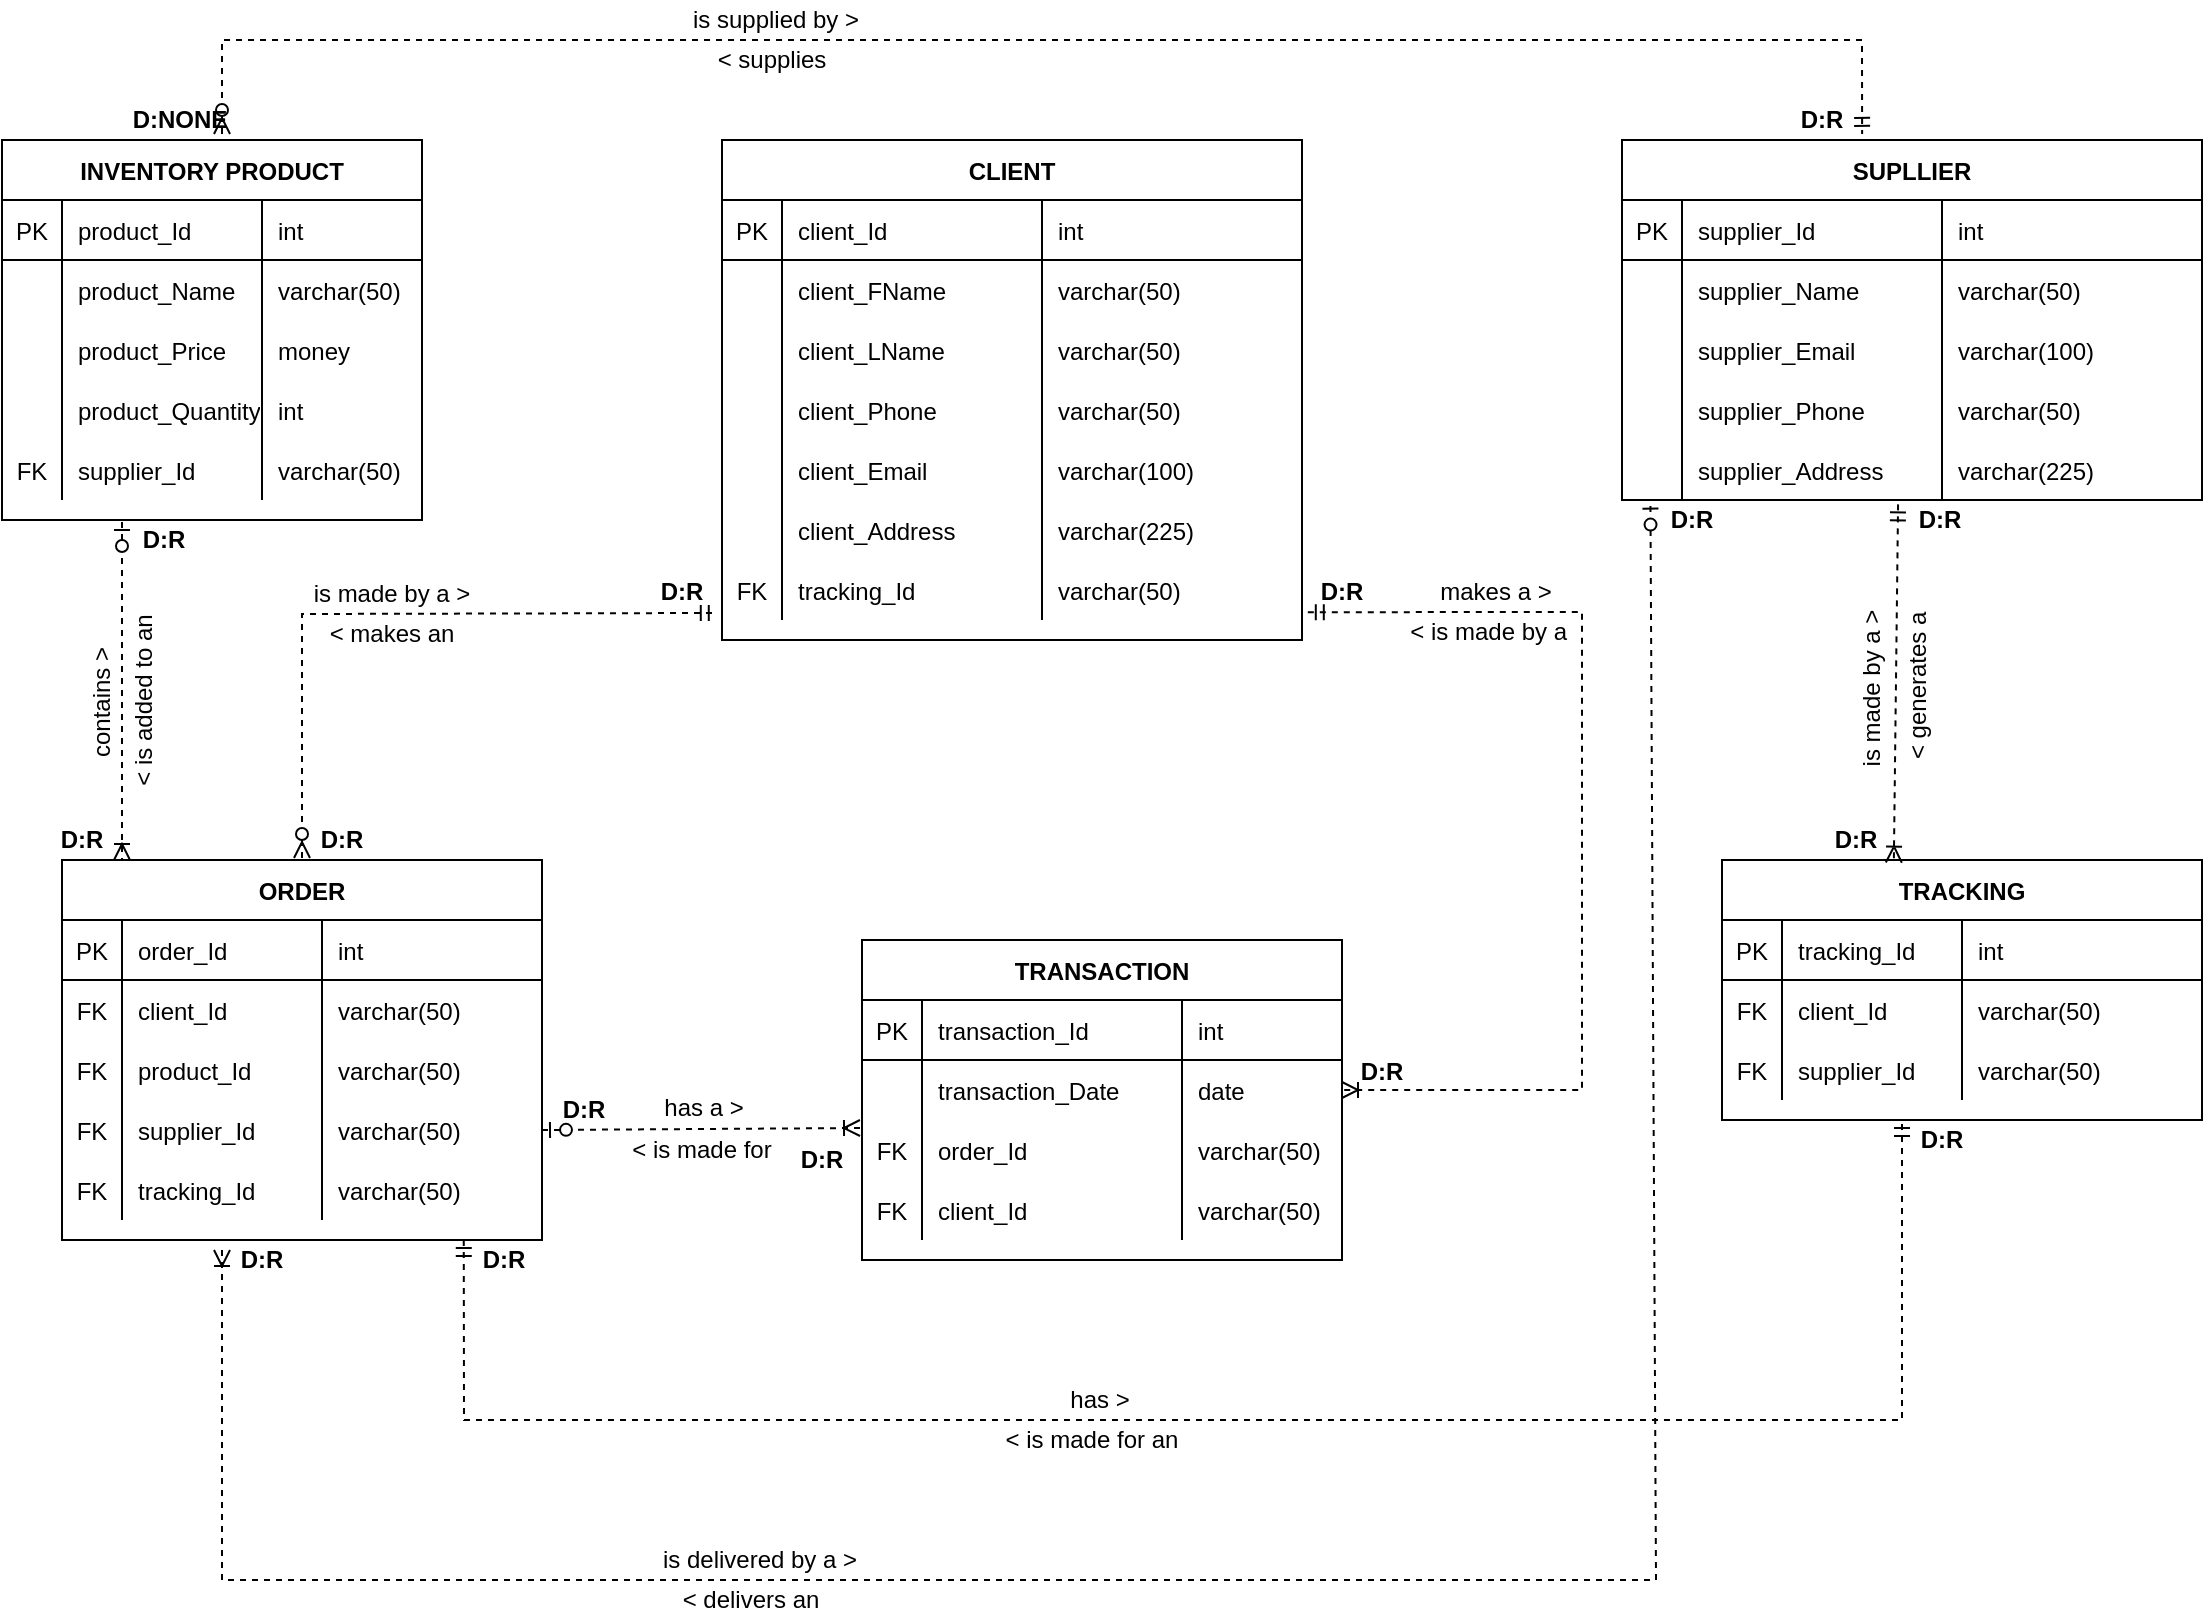 <mxfile version="13.6.10" type="device"><diagram id="R2lEEEUBdFMjLlhIrx00" name="Page-1"><mxGraphModel dx="1084" dy="624" grid="1" gridSize="10" guides="1" tooltips="1" connect="1" arrows="1" fold="1" page="1" pageScale="1" pageWidth="850" pageHeight="1100" math="0" shadow="0" extFonts="Permanent Marker^https://fonts.googleapis.com/css?family=Permanent+Marker"><root><mxCell id="0"/><mxCell id="1" parent="0"/><mxCell id="C-vyLk0tnHw3VtMMgP7b-2" value="SUPLLIER" style="shape=table;startSize=30;container=1;collapsible=1;childLayout=tableLayout;fixedRows=1;rowLines=0;fontStyle=1;align=center;resizeLast=1;" parent="1" vertex="1"><mxGeometry x="820" y="80" width="290" height="180" as="geometry"/></mxCell><mxCell id="C-vyLk0tnHw3VtMMgP7b-3" value="" style="shape=partialRectangle;collapsible=0;dropTarget=0;pointerEvents=0;fillColor=none;points=[[0,0.5],[1,0.5]];portConstraint=eastwest;top=0;left=0;right=0;bottom=1;" parent="C-vyLk0tnHw3VtMMgP7b-2" vertex="1"><mxGeometry y="30" width="290" height="30" as="geometry"/></mxCell><mxCell id="C-vyLk0tnHw3VtMMgP7b-4" value="PK" style="shape=partialRectangle;overflow=hidden;connectable=0;fillColor=none;top=0;left=0;bottom=0;right=0;fontStyle=0;" parent="C-vyLk0tnHw3VtMMgP7b-3" vertex="1"><mxGeometry width="30" height="30" as="geometry"/></mxCell><mxCell id="C-vyLk0tnHw3VtMMgP7b-5" value="supplier_Id" style="shape=partialRectangle;overflow=hidden;connectable=0;fillColor=none;top=0;left=0;bottom=0;right=0;align=left;spacingLeft=6;fontStyle=0;" parent="C-vyLk0tnHw3VtMMgP7b-3" vertex="1"><mxGeometry x="30" width="130" height="30" as="geometry"/></mxCell><mxCell id="HE7PCPvaH8bx7misavGl-117" value="int" style="shape=partialRectangle;overflow=hidden;connectable=0;fillColor=none;top=0;left=0;bottom=0;right=0;align=left;spacingLeft=6;fontStyle=0;" parent="C-vyLk0tnHw3VtMMgP7b-3" vertex="1"><mxGeometry x="160" width="130" height="30" as="geometry"/></mxCell><mxCell id="C-vyLk0tnHw3VtMMgP7b-6" value="" style="shape=partialRectangle;collapsible=0;dropTarget=0;pointerEvents=0;fillColor=none;points=[[0,0.5],[1,0.5]];portConstraint=eastwest;top=0;left=0;right=0;bottom=0;" parent="C-vyLk0tnHw3VtMMgP7b-2" vertex="1"><mxGeometry y="60" width="290" height="30" as="geometry"/></mxCell><mxCell id="C-vyLk0tnHw3VtMMgP7b-7" value="" style="shape=partialRectangle;overflow=hidden;connectable=0;fillColor=none;top=0;left=0;bottom=0;right=0;" parent="C-vyLk0tnHw3VtMMgP7b-6" vertex="1"><mxGeometry width="30" height="30" as="geometry"/></mxCell><mxCell id="C-vyLk0tnHw3VtMMgP7b-8" value="supplier_Name" style="shape=partialRectangle;overflow=hidden;connectable=0;fillColor=none;top=0;left=0;bottom=0;right=0;align=left;spacingLeft=6;" parent="C-vyLk0tnHw3VtMMgP7b-6" vertex="1"><mxGeometry x="30" width="130" height="30" as="geometry"/></mxCell><mxCell id="HE7PCPvaH8bx7misavGl-118" value="varchar(50)" style="shape=partialRectangle;overflow=hidden;connectable=0;fillColor=none;top=0;left=0;bottom=0;right=0;align=left;spacingLeft=6;" parent="C-vyLk0tnHw3VtMMgP7b-6" vertex="1"><mxGeometry x="160" width="130" height="30" as="geometry"/></mxCell><mxCell id="C-vyLk0tnHw3VtMMgP7b-9" value="" style="shape=partialRectangle;collapsible=0;dropTarget=0;pointerEvents=0;fillColor=none;points=[[0,0.5],[1,0.5]];portConstraint=eastwest;top=0;left=0;right=0;bottom=0;" parent="C-vyLk0tnHw3VtMMgP7b-2" vertex="1"><mxGeometry y="90" width="290" height="30" as="geometry"/></mxCell><mxCell id="C-vyLk0tnHw3VtMMgP7b-10" value="" style="shape=partialRectangle;overflow=hidden;connectable=0;fillColor=none;top=0;left=0;bottom=0;right=0;" parent="C-vyLk0tnHw3VtMMgP7b-9" vertex="1"><mxGeometry width="30" height="30" as="geometry"/></mxCell><mxCell id="C-vyLk0tnHw3VtMMgP7b-11" value="supplier_Email" style="shape=partialRectangle;overflow=hidden;connectable=0;fillColor=none;top=0;left=0;bottom=0;right=0;align=left;spacingLeft=6;" parent="C-vyLk0tnHw3VtMMgP7b-9" vertex="1"><mxGeometry x="30" width="130" height="30" as="geometry"/></mxCell><mxCell id="HE7PCPvaH8bx7misavGl-119" value="varchar(100)" style="shape=partialRectangle;overflow=hidden;connectable=0;fillColor=none;top=0;left=0;bottom=0;right=0;align=left;spacingLeft=6;" parent="C-vyLk0tnHw3VtMMgP7b-9" vertex="1"><mxGeometry x="160" width="130" height="30" as="geometry"/></mxCell><mxCell id="HE7PCPvaH8bx7misavGl-13" value="" style="shape=partialRectangle;collapsible=0;dropTarget=0;pointerEvents=0;fillColor=none;points=[[0,0.5],[1,0.5]];portConstraint=eastwest;top=0;left=0;right=0;bottom=0;" parent="C-vyLk0tnHw3VtMMgP7b-2" vertex="1"><mxGeometry y="120" width="290" height="30" as="geometry"/></mxCell><mxCell id="HE7PCPvaH8bx7misavGl-14" value="" style="shape=partialRectangle;overflow=hidden;connectable=0;fillColor=none;top=0;left=0;bottom=0;right=0;" parent="HE7PCPvaH8bx7misavGl-13" vertex="1"><mxGeometry width="30" height="30" as="geometry"/></mxCell><mxCell id="HE7PCPvaH8bx7misavGl-15" value="supplier_Phone" style="shape=partialRectangle;overflow=hidden;connectable=0;fillColor=none;top=0;left=0;bottom=0;right=0;align=left;spacingLeft=6;" parent="HE7PCPvaH8bx7misavGl-13" vertex="1"><mxGeometry x="30" width="130" height="30" as="geometry"/></mxCell><mxCell id="HE7PCPvaH8bx7misavGl-120" value="varchar(50)" style="shape=partialRectangle;overflow=hidden;connectable=0;fillColor=none;top=0;left=0;bottom=0;right=0;align=left;spacingLeft=6;" parent="HE7PCPvaH8bx7misavGl-13" vertex="1"><mxGeometry x="160" width="130" height="30" as="geometry"/></mxCell><mxCell id="HE7PCPvaH8bx7misavGl-16" value="" style="shape=partialRectangle;collapsible=0;dropTarget=0;pointerEvents=0;fillColor=none;points=[[0,0.5],[1,0.5]];portConstraint=eastwest;top=0;left=0;right=0;bottom=0;" parent="C-vyLk0tnHw3VtMMgP7b-2" vertex="1"><mxGeometry y="150" width="290" height="30" as="geometry"/></mxCell><mxCell id="HE7PCPvaH8bx7misavGl-17" value="" style="shape=partialRectangle;overflow=hidden;connectable=0;fillColor=none;top=0;left=0;bottom=0;right=0;" parent="HE7PCPvaH8bx7misavGl-16" vertex="1"><mxGeometry width="30" height="30" as="geometry"/></mxCell><mxCell id="HE7PCPvaH8bx7misavGl-18" value="supplier_Address" style="shape=partialRectangle;overflow=hidden;connectable=0;fillColor=none;top=0;left=0;bottom=0;right=0;align=left;spacingLeft=6;" parent="HE7PCPvaH8bx7misavGl-16" vertex="1"><mxGeometry x="30" width="130" height="30" as="geometry"/></mxCell><mxCell id="HE7PCPvaH8bx7misavGl-121" value="varchar(225)" style="shape=partialRectangle;overflow=hidden;connectable=0;fillColor=none;top=0;left=0;bottom=0;right=0;align=left;spacingLeft=6;" parent="HE7PCPvaH8bx7misavGl-16" vertex="1"><mxGeometry x="160" width="130" height="30" as="geometry"/></mxCell><mxCell id="HE7PCPvaH8bx7misavGl-45" value="CLIENT" style="shape=table;startSize=30;container=1;collapsible=1;childLayout=tableLayout;fixedRows=1;rowLines=0;fontStyle=1;align=center;resizeLast=1;" parent="1" vertex="1"><mxGeometry x="370" y="80" width="290" height="250" as="geometry"/></mxCell><mxCell id="HE7PCPvaH8bx7misavGl-46" value="" style="shape=partialRectangle;collapsible=0;dropTarget=0;pointerEvents=0;fillColor=none;points=[[0,0.5],[1,0.5]];portConstraint=eastwest;top=0;left=0;right=0;bottom=1;" parent="HE7PCPvaH8bx7misavGl-45" vertex="1"><mxGeometry y="30" width="290" height="30" as="geometry"/></mxCell><mxCell id="HE7PCPvaH8bx7misavGl-47" value="PK" style="shape=partialRectangle;overflow=hidden;connectable=0;fillColor=none;top=0;left=0;bottom=0;right=0;fontStyle=0;" parent="HE7PCPvaH8bx7misavGl-46" vertex="1"><mxGeometry width="30" height="30" as="geometry"/></mxCell><mxCell id="HE7PCPvaH8bx7misavGl-48" value="client_Id" style="shape=partialRectangle;overflow=hidden;connectable=0;fillColor=none;top=0;left=0;bottom=0;right=0;align=left;spacingLeft=6;fontStyle=0;" parent="HE7PCPvaH8bx7misavGl-46" vertex="1"><mxGeometry x="30" width="130" height="30" as="geometry"/></mxCell><mxCell id="HE7PCPvaH8bx7misavGl-108" value="int" style="shape=partialRectangle;overflow=hidden;connectable=0;fillColor=none;top=0;left=0;bottom=0;right=0;align=left;spacingLeft=6;fontStyle=0;" parent="HE7PCPvaH8bx7misavGl-46" vertex="1"><mxGeometry x="160" width="130" height="30" as="geometry"/></mxCell><mxCell id="HE7PCPvaH8bx7misavGl-49" value="" style="shape=partialRectangle;collapsible=0;dropTarget=0;pointerEvents=0;fillColor=none;points=[[0,0.5],[1,0.5]];portConstraint=eastwest;top=0;left=0;right=0;bottom=0;" parent="HE7PCPvaH8bx7misavGl-45" vertex="1"><mxGeometry y="60" width="290" height="30" as="geometry"/></mxCell><mxCell id="HE7PCPvaH8bx7misavGl-50" value="" style="shape=partialRectangle;overflow=hidden;connectable=0;fillColor=none;top=0;left=0;bottom=0;right=0;" parent="HE7PCPvaH8bx7misavGl-49" vertex="1"><mxGeometry width="30" height="30" as="geometry"/></mxCell><mxCell id="HE7PCPvaH8bx7misavGl-51" value="client_FName" style="shape=partialRectangle;overflow=hidden;connectable=0;fillColor=none;top=0;left=0;bottom=0;right=0;align=left;spacingLeft=6;" parent="HE7PCPvaH8bx7misavGl-49" vertex="1"><mxGeometry x="30" width="130" height="30" as="geometry"/></mxCell><mxCell id="HE7PCPvaH8bx7misavGl-109" value="varchar(50)" style="shape=partialRectangle;overflow=hidden;connectable=0;fillColor=none;top=0;left=0;bottom=0;right=0;align=left;spacingLeft=6;" parent="HE7PCPvaH8bx7misavGl-49" vertex="1"><mxGeometry x="160" width="130" height="30" as="geometry"/></mxCell><mxCell id="HE7PCPvaH8bx7misavGl-52" value="" style="shape=partialRectangle;collapsible=0;dropTarget=0;pointerEvents=0;fillColor=none;points=[[0,0.5],[1,0.5]];portConstraint=eastwest;top=0;left=0;right=0;bottom=0;" parent="HE7PCPvaH8bx7misavGl-45" vertex="1"><mxGeometry y="90" width="290" height="30" as="geometry"/></mxCell><mxCell id="HE7PCPvaH8bx7misavGl-53" value="" style="shape=partialRectangle;overflow=hidden;connectable=0;fillColor=none;top=0;left=0;bottom=0;right=0;" parent="HE7PCPvaH8bx7misavGl-52" vertex="1"><mxGeometry width="30" height="30" as="geometry"/></mxCell><mxCell id="HE7PCPvaH8bx7misavGl-54" value="client_LName" style="shape=partialRectangle;overflow=hidden;connectable=0;fillColor=none;top=0;left=0;bottom=0;right=0;align=left;spacingLeft=6;" parent="HE7PCPvaH8bx7misavGl-52" vertex="1"><mxGeometry x="30" width="130" height="30" as="geometry"/></mxCell><mxCell id="HE7PCPvaH8bx7misavGl-110" value="varchar(50)" style="shape=partialRectangle;overflow=hidden;connectable=0;fillColor=none;top=0;left=0;bottom=0;right=0;align=left;spacingLeft=6;" parent="HE7PCPvaH8bx7misavGl-52" vertex="1"><mxGeometry x="160" width="130" height="30" as="geometry"/></mxCell><mxCell id="HE7PCPvaH8bx7misavGl-65" value="" style="shape=partialRectangle;collapsible=0;dropTarget=0;pointerEvents=0;fillColor=none;points=[[0,0.5],[1,0.5]];portConstraint=eastwest;top=0;left=0;right=0;bottom=0;" parent="HE7PCPvaH8bx7misavGl-45" vertex="1"><mxGeometry y="120" width="290" height="30" as="geometry"/></mxCell><mxCell id="HE7PCPvaH8bx7misavGl-66" value="" style="shape=partialRectangle;overflow=hidden;connectable=0;fillColor=none;top=0;left=0;bottom=0;right=0;" parent="HE7PCPvaH8bx7misavGl-65" vertex="1"><mxGeometry width="30" height="30" as="geometry"/></mxCell><mxCell id="HE7PCPvaH8bx7misavGl-67" value="client_Phone" style="shape=partialRectangle;overflow=hidden;connectable=0;fillColor=none;top=0;left=0;bottom=0;right=0;align=left;spacingLeft=6;" parent="HE7PCPvaH8bx7misavGl-65" vertex="1"><mxGeometry x="30" width="130" height="30" as="geometry"/></mxCell><mxCell id="HE7PCPvaH8bx7misavGl-111" value="varchar(50)" style="shape=partialRectangle;overflow=hidden;connectable=0;fillColor=none;top=0;left=0;bottom=0;right=0;align=left;spacingLeft=6;" parent="HE7PCPvaH8bx7misavGl-65" vertex="1"><mxGeometry x="160" width="130" height="30" as="geometry"/></mxCell><mxCell id="HE7PCPvaH8bx7misavGl-68" value="" style="shape=partialRectangle;collapsible=0;dropTarget=0;pointerEvents=0;fillColor=none;points=[[0,0.5],[1,0.5]];portConstraint=eastwest;top=0;left=0;right=0;bottom=0;" parent="HE7PCPvaH8bx7misavGl-45" vertex="1"><mxGeometry y="150" width="290" height="30" as="geometry"/></mxCell><mxCell id="HE7PCPvaH8bx7misavGl-69" value="" style="shape=partialRectangle;overflow=hidden;connectable=0;fillColor=none;top=0;left=0;bottom=0;right=0;" parent="HE7PCPvaH8bx7misavGl-68" vertex="1"><mxGeometry width="30" height="30" as="geometry"/></mxCell><mxCell id="HE7PCPvaH8bx7misavGl-70" value="client_Email" style="shape=partialRectangle;overflow=hidden;connectable=0;fillColor=none;top=0;left=0;bottom=0;right=0;align=left;spacingLeft=6;" parent="HE7PCPvaH8bx7misavGl-68" vertex="1"><mxGeometry x="30" width="130" height="30" as="geometry"/></mxCell><mxCell id="HE7PCPvaH8bx7misavGl-112" value="varchar(100)" style="shape=partialRectangle;overflow=hidden;connectable=0;fillColor=none;top=0;left=0;bottom=0;right=0;align=left;spacingLeft=6;" parent="HE7PCPvaH8bx7misavGl-68" vertex="1"><mxGeometry x="160" width="130" height="30" as="geometry"/></mxCell><mxCell id="HE7PCPvaH8bx7misavGl-71" value="" style="shape=partialRectangle;collapsible=0;dropTarget=0;pointerEvents=0;fillColor=none;points=[[0,0.5],[1,0.5]];portConstraint=eastwest;top=0;left=0;right=0;bottom=0;" parent="HE7PCPvaH8bx7misavGl-45" vertex="1"><mxGeometry y="180" width="290" height="30" as="geometry"/></mxCell><mxCell id="HE7PCPvaH8bx7misavGl-72" value="" style="shape=partialRectangle;overflow=hidden;connectable=0;fillColor=none;top=0;left=0;bottom=0;right=0;" parent="HE7PCPvaH8bx7misavGl-71" vertex="1"><mxGeometry width="30" height="30" as="geometry"/></mxCell><mxCell id="HE7PCPvaH8bx7misavGl-73" value="client_Address" style="shape=partialRectangle;overflow=hidden;connectable=0;fillColor=none;top=0;left=0;bottom=0;right=0;align=left;spacingLeft=6;" parent="HE7PCPvaH8bx7misavGl-71" vertex="1"><mxGeometry x="30" width="130" height="30" as="geometry"/></mxCell><mxCell id="HE7PCPvaH8bx7misavGl-113" value="varchar(225)" style="shape=partialRectangle;overflow=hidden;connectable=0;fillColor=none;top=0;left=0;bottom=0;right=0;align=left;spacingLeft=6;" parent="HE7PCPvaH8bx7misavGl-71" vertex="1"><mxGeometry x="160" width="130" height="30" as="geometry"/></mxCell><mxCell id="HE7PCPvaH8bx7misavGl-89" value="" style="shape=partialRectangle;collapsible=0;dropTarget=0;pointerEvents=0;fillColor=none;points=[[0,0.5],[1,0.5]];portConstraint=eastwest;top=0;left=0;right=0;bottom=0;" parent="HE7PCPvaH8bx7misavGl-45" vertex="1"><mxGeometry y="210" width="290" height="30" as="geometry"/></mxCell><mxCell id="HE7PCPvaH8bx7misavGl-90" value="FK" style="shape=partialRectangle;overflow=hidden;connectable=0;fillColor=none;top=0;left=0;bottom=0;right=0;" parent="HE7PCPvaH8bx7misavGl-89" vertex="1"><mxGeometry width="30" height="30" as="geometry"/></mxCell><mxCell id="HE7PCPvaH8bx7misavGl-91" value="tracking_Id" style="shape=partialRectangle;overflow=hidden;connectable=0;fillColor=none;top=0;left=0;bottom=0;right=0;align=left;spacingLeft=6;" parent="HE7PCPvaH8bx7misavGl-89" vertex="1"><mxGeometry x="30" width="130" height="30" as="geometry"/></mxCell><mxCell id="HE7PCPvaH8bx7misavGl-115" value="varchar(50)" style="shape=partialRectangle;overflow=hidden;connectable=0;fillColor=none;top=0;left=0;bottom=0;right=0;align=left;spacingLeft=6;" parent="HE7PCPvaH8bx7misavGl-89" vertex="1"><mxGeometry x="160" width="130" height="30" as="geometry"/></mxCell><mxCell id="C-vyLk0tnHw3VtMMgP7b-13" value="ORDER" style="shape=table;startSize=30;container=1;collapsible=1;childLayout=tableLayout;fixedRows=1;rowLines=0;fontStyle=1;align=center;resizeLast=1;" parent="1" vertex="1"><mxGeometry x="40" y="440" width="240" height="190" as="geometry"/></mxCell><mxCell id="C-vyLk0tnHw3VtMMgP7b-14" value="" style="shape=partialRectangle;collapsible=0;dropTarget=0;pointerEvents=0;fillColor=none;points=[[0,0.5],[1,0.5]];portConstraint=eastwest;top=0;left=0;right=0;bottom=1;" parent="C-vyLk0tnHw3VtMMgP7b-13" vertex="1"><mxGeometry y="30" width="240" height="30" as="geometry"/></mxCell><mxCell id="C-vyLk0tnHw3VtMMgP7b-15" value="PK" style="shape=partialRectangle;overflow=hidden;connectable=0;fillColor=none;top=0;left=0;bottom=0;right=0;fontStyle=0;" parent="C-vyLk0tnHw3VtMMgP7b-14" vertex="1"><mxGeometry width="30" height="30" as="geometry"/></mxCell><mxCell id="C-vyLk0tnHw3VtMMgP7b-16" value="order_Id" style="shape=partialRectangle;overflow=hidden;connectable=0;fillColor=none;top=0;left=0;bottom=0;right=0;align=left;spacingLeft=6;fontStyle=0;" parent="C-vyLk0tnHw3VtMMgP7b-14" vertex="1"><mxGeometry x="30" width="100" height="30" as="geometry"/></mxCell><mxCell id="HE7PCPvaH8bx7misavGl-124" value="int" style="shape=partialRectangle;overflow=hidden;connectable=0;fillColor=none;top=0;left=0;bottom=0;right=0;align=left;spacingLeft=6;fontStyle=0;" parent="C-vyLk0tnHw3VtMMgP7b-14" vertex="1"><mxGeometry x="130" width="110" height="30" as="geometry"/></mxCell><mxCell id="C-vyLk0tnHw3VtMMgP7b-17" value="" style="shape=partialRectangle;collapsible=0;dropTarget=0;pointerEvents=0;fillColor=none;points=[[0,0.5],[1,0.5]];portConstraint=eastwest;top=0;left=0;right=0;bottom=0;" parent="C-vyLk0tnHw3VtMMgP7b-13" vertex="1"><mxGeometry y="60" width="240" height="30" as="geometry"/></mxCell><mxCell id="C-vyLk0tnHw3VtMMgP7b-18" value="FK" style="shape=partialRectangle;overflow=hidden;connectable=0;fillColor=none;top=0;left=0;bottom=0;right=0;" parent="C-vyLk0tnHw3VtMMgP7b-17" vertex="1"><mxGeometry width="30" height="30" as="geometry"/></mxCell><mxCell id="C-vyLk0tnHw3VtMMgP7b-19" value="client_Id" style="shape=partialRectangle;overflow=hidden;connectable=0;fillColor=none;top=0;left=0;bottom=0;right=0;align=left;spacingLeft=6;" parent="C-vyLk0tnHw3VtMMgP7b-17" vertex="1"><mxGeometry x="30" width="100" height="30" as="geometry"/></mxCell><mxCell id="HE7PCPvaH8bx7misavGl-125" value="varchar(50)" style="shape=partialRectangle;overflow=hidden;connectable=0;fillColor=none;top=0;left=0;bottom=0;right=0;align=left;spacingLeft=6;" parent="C-vyLk0tnHw3VtMMgP7b-17" vertex="1"><mxGeometry x="130" width="110" height="30" as="geometry"/></mxCell><mxCell id="HE7PCPvaH8bx7misavGl-80" value="" style="shape=partialRectangle;collapsible=0;dropTarget=0;pointerEvents=0;fillColor=none;points=[[0,0.5],[1,0.5]];portConstraint=eastwest;top=0;left=0;right=0;bottom=0;" parent="C-vyLk0tnHw3VtMMgP7b-13" vertex="1"><mxGeometry y="90" width="240" height="30" as="geometry"/></mxCell><mxCell id="HE7PCPvaH8bx7misavGl-81" value="FK" style="shape=partialRectangle;overflow=hidden;connectable=0;fillColor=none;top=0;left=0;bottom=0;right=0;" parent="HE7PCPvaH8bx7misavGl-80" vertex="1"><mxGeometry width="30" height="30" as="geometry"/></mxCell><mxCell id="HE7PCPvaH8bx7misavGl-82" value="product_Id" style="shape=partialRectangle;overflow=hidden;connectable=0;fillColor=none;top=0;left=0;bottom=0;right=0;align=left;spacingLeft=6;" parent="HE7PCPvaH8bx7misavGl-80" vertex="1"><mxGeometry x="30" width="100" height="30" as="geometry"/></mxCell><mxCell id="HE7PCPvaH8bx7misavGl-127" value="varchar(50)" style="shape=partialRectangle;overflow=hidden;connectable=0;fillColor=none;top=0;left=0;bottom=0;right=0;align=left;spacingLeft=6;" parent="HE7PCPvaH8bx7misavGl-80" vertex="1"><mxGeometry x="130" width="110" height="30" as="geometry"/></mxCell><mxCell id="HE7PCPvaH8bx7misavGl-83" value="" style="shape=partialRectangle;collapsible=0;dropTarget=0;pointerEvents=0;fillColor=none;points=[[0,0.5],[1,0.5]];portConstraint=eastwest;top=0;left=0;right=0;bottom=0;" parent="C-vyLk0tnHw3VtMMgP7b-13" vertex="1"><mxGeometry y="120" width="240" height="30" as="geometry"/></mxCell><mxCell id="HE7PCPvaH8bx7misavGl-84" value="FK" style="shape=partialRectangle;overflow=hidden;connectable=0;fillColor=none;top=0;left=0;bottom=0;right=0;" parent="HE7PCPvaH8bx7misavGl-83" vertex="1"><mxGeometry width="30" height="30" as="geometry"/></mxCell><mxCell id="HE7PCPvaH8bx7misavGl-85" value="supplier_Id" style="shape=partialRectangle;overflow=hidden;connectable=0;fillColor=none;top=0;left=0;bottom=0;right=0;align=left;spacingLeft=6;" parent="HE7PCPvaH8bx7misavGl-83" vertex="1"><mxGeometry x="30" width="100" height="30" as="geometry"/></mxCell><mxCell id="HE7PCPvaH8bx7misavGl-128" value="varchar(50)" style="shape=partialRectangle;overflow=hidden;connectable=0;fillColor=none;top=0;left=0;bottom=0;right=0;align=left;spacingLeft=6;" parent="HE7PCPvaH8bx7misavGl-83" vertex="1"><mxGeometry x="130" width="110" height="30" as="geometry"/></mxCell><mxCell id="HE7PCPvaH8bx7misavGl-86" value="" style="shape=partialRectangle;collapsible=0;dropTarget=0;pointerEvents=0;fillColor=none;points=[[0,0.5],[1,0.5]];portConstraint=eastwest;top=0;left=0;right=0;bottom=0;" parent="C-vyLk0tnHw3VtMMgP7b-13" vertex="1"><mxGeometry y="150" width="240" height="30" as="geometry"/></mxCell><mxCell id="HE7PCPvaH8bx7misavGl-87" value="FK" style="shape=partialRectangle;overflow=hidden;connectable=0;fillColor=none;top=0;left=0;bottom=0;right=0;" parent="HE7PCPvaH8bx7misavGl-86" vertex="1"><mxGeometry width="30" height="30" as="geometry"/></mxCell><mxCell id="HE7PCPvaH8bx7misavGl-88" value="tracking_Id" style="shape=partialRectangle;overflow=hidden;connectable=0;fillColor=none;top=0;left=0;bottom=0;right=0;align=left;spacingLeft=6;" parent="HE7PCPvaH8bx7misavGl-86" vertex="1"><mxGeometry x="30" width="100" height="30" as="geometry"/></mxCell><mxCell id="HE7PCPvaH8bx7misavGl-129" value="varchar(50)" style="shape=partialRectangle;overflow=hidden;connectable=0;fillColor=none;top=0;left=0;bottom=0;right=0;align=left;spacingLeft=6;" parent="HE7PCPvaH8bx7misavGl-86" vertex="1"><mxGeometry x="130" width="110" height="30" as="geometry"/></mxCell><mxCell id="HE7PCPvaH8bx7misavGl-95" value="" style="endArrow=ERmandOne;dashed=1;html=1;rounded=0;startArrow=ERzeroToMany;startFill=1;endFill=0;entryX=0.414;entryY=-0.017;entryDx=0;entryDy=0;entryPerimeter=0;" parent="1" target="C-vyLk0tnHw3VtMMgP7b-2" edge="1"><mxGeometry width="50" height="50" relative="1" as="geometry"><mxPoint x="120" y="77" as="sourcePoint"/><mxPoint x="710" y="60" as="targetPoint"/><Array as="points"><mxPoint x="120" y="30"/><mxPoint x="420" y="30"/><mxPoint x="940" y="30"/></Array></mxGeometry></mxCell><mxCell id="HE7PCPvaH8bx7misavGl-97" value="" style="endArrow=ERoneToMany;dashed=1;html=1;startArrow=ERzeroToOne;startFill=1;endFill=0;" parent="1" edge="1"><mxGeometry width="50" height="50" relative="1" as="geometry"><mxPoint x="70" y="271" as="sourcePoint"/><mxPoint x="70" y="440" as="targetPoint"/></mxGeometry></mxCell><mxCell id="HE7PCPvaH8bx7misavGl-98" value="" style="endArrow=ERoneToMany;dashed=1;html=1;rounded=0;startArrow=ERzeroToOne;startFill=1;endFill=0;exitX=1;exitY=0.5;exitDx=0;exitDy=0;" parent="1" source="HE7PCPvaH8bx7misavGl-83" edge="1"><mxGeometry width="50" height="50" relative="1" as="geometry"><mxPoint x="310" y="640" as="sourcePoint"/><mxPoint x="439" y="574" as="targetPoint"/><Array as="points"/></mxGeometry></mxCell><mxCell id="HE7PCPvaH8bx7misavGl-99" value="" style="endArrow=ERmandOne;dashed=1;html=1;exitX=0.837;exitY=1.333;exitDx=0;exitDy=0;exitPerimeter=0;rounded=0;startArrow=ERmandOne;startFill=0;endFill=0;" parent="1" source="HE7PCPvaH8bx7misavGl-86" edge="1"><mxGeometry width="50" height="50" relative="1" as="geometry"><mxPoint x="330" y="410" as="sourcePoint"/><mxPoint x="960" y="570" as="targetPoint"/><Array as="points"><mxPoint x="241" y="720"/><mxPoint x="960" y="720"/></Array></mxGeometry></mxCell><mxCell id="HE7PCPvaH8bx7misavGl-100" value="" style="endArrow=ERmandOne;dashed=1;html=1;entryX=-0.009;entryY=0.883;entryDx=0;entryDy=0;entryPerimeter=0;startArrow=ERzeroToMany;startFill=1;endFill=0;rounded=0;" parent="1" target="HE7PCPvaH8bx7misavGl-89" edge="1"><mxGeometry width="50" height="50" relative="1" as="geometry"><mxPoint x="160" y="439" as="sourcePoint"/><mxPoint x="380" y="320" as="targetPoint"/><Array as="points"><mxPoint x="160" y="317"/></Array></mxGeometry></mxCell><mxCell id="HE7PCPvaH8bx7misavGl-102" value="" style="endArrow=ERoneToMany;dashed=1;html=1;exitX=1.01;exitY=0.87;exitDx=0;exitDy=0;exitPerimeter=0;rounded=0;startArrow=ERmandOne;startFill=0;endFill=0;entryX=1;entryY=0.5;entryDx=0;entryDy=0;" parent="1" edge="1" target="HE7PCPvaH8bx7misavGl-39"><mxGeometry width="50" height="50" relative="1" as="geometry"><mxPoint x="662.9" y="316.1" as="sourcePoint"/><mxPoint x="580" y="440" as="targetPoint"/><Array as="points"><mxPoint x="800" y="316"/><mxPoint x="800" y="555"/></Array></mxGeometry></mxCell><mxCell id="C-vyLk0tnHw3VtMMgP7b-23" value="INVENTORY PRODUCT" style="shape=table;startSize=30;container=1;collapsible=1;childLayout=tableLayout;fixedRows=1;rowLines=0;fontStyle=1;align=center;resizeLast=1;" parent="1" vertex="1"><mxGeometry x="10" y="80" width="210" height="190" as="geometry"/></mxCell><mxCell id="C-vyLk0tnHw3VtMMgP7b-24" value="" style="shape=partialRectangle;collapsible=0;dropTarget=0;pointerEvents=0;fillColor=none;points=[[0,0.5],[1,0.5]];portConstraint=eastwest;top=0;left=0;right=0;bottom=1;" parent="C-vyLk0tnHw3VtMMgP7b-23" vertex="1"><mxGeometry y="30" width="210" height="30" as="geometry"/></mxCell><mxCell id="C-vyLk0tnHw3VtMMgP7b-25" value="PK" style="shape=partialRectangle;overflow=hidden;connectable=0;fillColor=none;top=0;left=0;bottom=0;right=0;fontStyle=0;" parent="C-vyLk0tnHw3VtMMgP7b-24" vertex="1"><mxGeometry width="30" height="30" as="geometry"/></mxCell><mxCell id="C-vyLk0tnHw3VtMMgP7b-26" value="product_Id" style="shape=partialRectangle;overflow=hidden;connectable=0;fillColor=none;top=0;left=0;bottom=0;right=0;align=left;spacingLeft=6;fontStyle=0;" parent="C-vyLk0tnHw3VtMMgP7b-24" vertex="1"><mxGeometry x="30" width="100" height="30" as="geometry"/></mxCell><mxCell id="HE7PCPvaH8bx7misavGl-103" value="int" style="shape=partialRectangle;overflow=hidden;connectable=0;fillColor=none;top=0;left=0;bottom=0;right=0;align=left;spacingLeft=6;fontStyle=0;" parent="C-vyLk0tnHw3VtMMgP7b-24" vertex="1"><mxGeometry x="130" width="80" height="30" as="geometry"/></mxCell><mxCell id="C-vyLk0tnHw3VtMMgP7b-27" value="" style="shape=partialRectangle;collapsible=0;dropTarget=0;pointerEvents=0;fillColor=none;points=[[0,0.5],[1,0.5]];portConstraint=eastwest;top=0;left=0;right=0;bottom=0;" parent="C-vyLk0tnHw3VtMMgP7b-23" vertex="1"><mxGeometry y="60" width="210" height="30" as="geometry"/></mxCell><mxCell id="C-vyLk0tnHw3VtMMgP7b-28" value="" style="shape=partialRectangle;overflow=hidden;connectable=0;fillColor=none;top=0;left=0;bottom=0;right=0;" parent="C-vyLk0tnHw3VtMMgP7b-27" vertex="1"><mxGeometry width="30" height="30" as="geometry"/></mxCell><mxCell id="C-vyLk0tnHw3VtMMgP7b-29" value="product_Name" style="shape=partialRectangle;overflow=hidden;connectable=0;fillColor=none;top=0;left=0;bottom=0;right=0;align=left;spacingLeft=6;" parent="C-vyLk0tnHw3VtMMgP7b-27" vertex="1"><mxGeometry x="30" width="100" height="30" as="geometry"/></mxCell><mxCell id="HE7PCPvaH8bx7misavGl-104" value="varchar(50)" style="shape=partialRectangle;overflow=hidden;connectable=0;fillColor=none;top=0;left=0;bottom=0;right=0;align=left;spacingLeft=6;" parent="C-vyLk0tnHw3VtMMgP7b-27" vertex="1"><mxGeometry x="130" width="80" height="30" as="geometry"/></mxCell><mxCell id="HE7PCPvaH8bx7misavGl-1" value="" style="shape=partialRectangle;collapsible=0;dropTarget=0;pointerEvents=0;fillColor=none;points=[[0,0.5],[1,0.5]];portConstraint=eastwest;top=0;left=0;right=0;bottom=0;" parent="C-vyLk0tnHw3VtMMgP7b-23" vertex="1"><mxGeometry y="90" width="210" height="30" as="geometry"/></mxCell><mxCell id="HE7PCPvaH8bx7misavGl-2" value="" style="shape=partialRectangle;overflow=hidden;connectable=0;fillColor=none;top=0;left=0;bottom=0;right=0;" parent="HE7PCPvaH8bx7misavGl-1" vertex="1"><mxGeometry width="30" height="30" as="geometry"/></mxCell><mxCell id="HE7PCPvaH8bx7misavGl-3" value="product_Price" style="shape=partialRectangle;overflow=hidden;connectable=0;fillColor=none;top=0;left=0;bottom=0;right=0;align=left;spacingLeft=6;" parent="HE7PCPvaH8bx7misavGl-1" vertex="1"><mxGeometry x="30" width="100" height="30" as="geometry"/></mxCell><mxCell id="HE7PCPvaH8bx7misavGl-105" value="money" style="shape=partialRectangle;overflow=hidden;connectable=0;fillColor=none;top=0;left=0;bottom=0;right=0;align=left;spacingLeft=6;" parent="HE7PCPvaH8bx7misavGl-1" vertex="1"><mxGeometry x="130" width="80" height="30" as="geometry"/></mxCell><mxCell id="HE7PCPvaH8bx7misavGl-4" value="" style="shape=partialRectangle;collapsible=0;dropTarget=0;pointerEvents=0;fillColor=none;points=[[0,0.5],[1,0.5]];portConstraint=eastwest;top=0;left=0;right=0;bottom=0;" parent="C-vyLk0tnHw3VtMMgP7b-23" vertex="1"><mxGeometry y="120" width="210" height="30" as="geometry"/></mxCell><mxCell id="HE7PCPvaH8bx7misavGl-5" value="" style="shape=partialRectangle;overflow=hidden;connectable=0;fillColor=none;top=0;left=0;bottom=0;right=0;" parent="HE7PCPvaH8bx7misavGl-4" vertex="1"><mxGeometry width="30" height="30" as="geometry"/></mxCell><mxCell id="HE7PCPvaH8bx7misavGl-6" value="product_Quantity" style="shape=partialRectangle;overflow=hidden;connectable=0;fillColor=none;top=0;left=0;bottom=0;right=0;align=left;spacingLeft=6;" parent="HE7PCPvaH8bx7misavGl-4" vertex="1"><mxGeometry x="30" width="100" height="30" as="geometry"/></mxCell><mxCell id="HE7PCPvaH8bx7misavGl-106" value="int" style="shape=partialRectangle;overflow=hidden;connectable=0;fillColor=none;top=0;left=0;bottom=0;right=0;align=left;spacingLeft=6;" parent="HE7PCPvaH8bx7misavGl-4" vertex="1"><mxGeometry x="130" width="80" height="30" as="geometry"/></mxCell><mxCell id="HE7PCPvaH8bx7misavGl-7" value="" style="shape=partialRectangle;collapsible=0;dropTarget=0;pointerEvents=0;fillColor=none;points=[[0,0.5],[1,0.5]];portConstraint=eastwest;top=0;left=0;right=0;bottom=0;" parent="C-vyLk0tnHw3VtMMgP7b-23" vertex="1"><mxGeometry y="150" width="210" height="30" as="geometry"/></mxCell><mxCell id="HE7PCPvaH8bx7misavGl-8" value="FK" style="shape=partialRectangle;overflow=hidden;connectable=0;fillColor=none;top=0;left=0;bottom=0;right=0;" parent="HE7PCPvaH8bx7misavGl-7" vertex="1"><mxGeometry width="30" height="30" as="geometry"/></mxCell><mxCell id="HE7PCPvaH8bx7misavGl-9" value="supplier_Id" style="shape=partialRectangle;overflow=hidden;connectable=0;fillColor=none;top=0;left=0;bottom=0;right=0;align=left;spacingLeft=6;" parent="HE7PCPvaH8bx7misavGl-7" vertex="1"><mxGeometry x="30" width="100" height="30" as="geometry"/></mxCell><mxCell id="HE7PCPvaH8bx7misavGl-107" value="varchar(50)" style="shape=partialRectangle;overflow=hidden;connectable=0;fillColor=none;top=0;left=0;bottom=0;right=0;align=left;spacingLeft=6;" parent="HE7PCPvaH8bx7misavGl-7" vertex="1"><mxGeometry x="130" width="80" height="30" as="geometry"/></mxCell><mxCell id="HE7PCPvaH8bx7misavGl-137" value="" style="endArrow=ERzeroToOne;dashed=1;html=1;rounded=0;startArrow=ERoneToMany;startFill=0;endFill=1;entryX=0.049;entryY=1.01;entryDx=0;entryDy=0;entryPerimeter=0;exitX=0;exitY=0.25;exitDx=0;exitDy=0;" parent="1" edge="1" target="HE7PCPvaH8bx7misavGl-16" source="syyU93yBFGfANgnY8R-j-31"><mxGeometry width="50" height="50" relative="1" as="geometry"><mxPoint x="120" y="627" as="sourcePoint"/><mxPoint x="837" y="290" as="targetPoint"/><Array as="points"><mxPoint x="120" y="800"/><mxPoint x="837" y="800"/></Array></mxGeometry></mxCell><mxCell id="syyU93yBFGfANgnY8R-j-1" value="is supplied by &amp;gt;" style="text;html=1;strokeColor=none;fillColor=none;align=center;verticalAlign=middle;whiteSpace=wrap;rounded=0;" vertex="1" parent="1"><mxGeometry x="342" y="10" width="110" height="20" as="geometry"/></mxCell><mxCell id="syyU93yBFGfANgnY8R-j-2" value="&amp;lt; supplies" style="text;html=1;strokeColor=none;fillColor=none;align=center;verticalAlign=middle;whiteSpace=wrap;rounded=0;" vertex="1" parent="1"><mxGeometry x="340" y="30" width="110" height="20" as="geometry"/></mxCell><mxCell id="syyU93yBFGfANgnY8R-j-3" value="&amp;lt; makes an" style="text;html=1;strokeColor=none;fillColor=none;align=center;verticalAlign=middle;whiteSpace=wrap;rounded=0;" vertex="1" parent="1"><mxGeometry x="170" y="317" width="70" height="20" as="geometry"/></mxCell><mxCell id="syyU93yBFGfANgnY8R-j-5" value="is made by a &amp;gt;" style="text;html=1;strokeColor=none;fillColor=none;align=center;verticalAlign=middle;whiteSpace=wrap;rounded=0;" vertex="1" parent="1"><mxGeometry x="160" y="297" width="90" height="20" as="geometry"/></mxCell><mxCell id="syyU93yBFGfANgnY8R-j-6" value="makes a &amp;gt;" style="text;html=1;strokeColor=none;fillColor=none;align=center;verticalAlign=middle;whiteSpace=wrap;rounded=0;shadow=0;" vertex="1" parent="1"><mxGeometry x="722" y="296" width="70" height="20" as="geometry"/></mxCell><mxCell id="HE7PCPvaH8bx7misavGl-55" value="TRACKING" style="shape=table;startSize=30;container=1;collapsible=1;childLayout=tableLayout;fixedRows=1;rowLines=0;fontStyle=1;align=center;resizeLast=1;" parent="1" vertex="1"><mxGeometry x="870" y="440" width="240" height="130" as="geometry"/></mxCell><mxCell id="HE7PCPvaH8bx7misavGl-56" value="" style="shape=partialRectangle;collapsible=0;dropTarget=0;pointerEvents=0;fillColor=none;points=[[0,0.5],[1,0.5]];portConstraint=eastwest;top=0;left=0;right=0;bottom=1;" parent="HE7PCPvaH8bx7misavGl-55" vertex="1"><mxGeometry y="30" width="240" height="30" as="geometry"/></mxCell><mxCell id="HE7PCPvaH8bx7misavGl-57" value="PK" style="shape=partialRectangle;overflow=hidden;connectable=0;fillColor=none;top=0;left=0;bottom=0;right=0;fontStyle=0;" parent="HE7PCPvaH8bx7misavGl-56" vertex="1"><mxGeometry width="30" height="30" as="geometry"/></mxCell><mxCell id="HE7PCPvaH8bx7misavGl-58" value="tracking_Id" style="shape=partialRectangle;overflow=hidden;connectable=0;fillColor=none;top=0;left=0;bottom=0;right=0;align=left;spacingLeft=6;fontStyle=0;" parent="HE7PCPvaH8bx7misavGl-56" vertex="1"><mxGeometry x="30" width="90" height="30" as="geometry"/></mxCell><mxCell id="HE7PCPvaH8bx7misavGl-134" value="int" style="shape=partialRectangle;overflow=hidden;connectable=0;fillColor=none;top=0;left=0;bottom=0;right=0;align=left;spacingLeft=6;fontStyle=0;" parent="HE7PCPvaH8bx7misavGl-56" vertex="1"><mxGeometry x="120" width="120" height="30" as="geometry"/></mxCell><mxCell id="HE7PCPvaH8bx7misavGl-62" value="" style="shape=partialRectangle;collapsible=0;dropTarget=0;pointerEvents=0;fillColor=none;points=[[0,0.5],[1,0.5]];portConstraint=eastwest;top=0;left=0;right=0;bottom=0;" parent="HE7PCPvaH8bx7misavGl-55" vertex="1"><mxGeometry y="60" width="240" height="30" as="geometry"/></mxCell><mxCell id="HE7PCPvaH8bx7misavGl-63" value="FK" style="shape=partialRectangle;overflow=hidden;connectable=0;fillColor=none;top=0;left=0;bottom=0;right=0;" parent="HE7PCPvaH8bx7misavGl-62" vertex="1"><mxGeometry width="30" height="30" as="geometry"/></mxCell><mxCell id="HE7PCPvaH8bx7misavGl-64" value="client_Id" style="shape=partialRectangle;overflow=hidden;connectable=0;fillColor=none;top=0;left=0;bottom=0;right=0;align=left;spacingLeft=6;" parent="HE7PCPvaH8bx7misavGl-62" vertex="1"><mxGeometry x="30" width="90" height="30" as="geometry"/></mxCell><mxCell id="HE7PCPvaH8bx7misavGl-136" value="varchar(50)" style="shape=partialRectangle;overflow=hidden;connectable=0;fillColor=none;top=0;left=0;bottom=0;right=0;align=left;spacingLeft=6;" parent="HE7PCPvaH8bx7misavGl-62" vertex="1"><mxGeometry x="120" width="120" height="30" as="geometry"/></mxCell><mxCell id="syyU93yBFGfANgnY8R-j-45" value="" style="shape=partialRectangle;collapsible=0;dropTarget=0;pointerEvents=0;fillColor=none;points=[[0,0.5],[1,0.5]];portConstraint=eastwest;top=0;left=0;right=0;bottom=0;" vertex="1" parent="HE7PCPvaH8bx7misavGl-55"><mxGeometry y="90" width="240" height="30" as="geometry"/></mxCell><mxCell id="syyU93yBFGfANgnY8R-j-46" value="FK" style="shape=partialRectangle;overflow=hidden;connectable=0;fillColor=none;top=0;left=0;bottom=0;right=0;" vertex="1" parent="syyU93yBFGfANgnY8R-j-45"><mxGeometry width="30" height="30" as="geometry"/></mxCell><mxCell id="syyU93yBFGfANgnY8R-j-47" value="supplier_Id" style="shape=partialRectangle;overflow=hidden;connectable=0;fillColor=none;top=0;left=0;bottom=0;right=0;align=left;spacingLeft=6;" vertex="1" parent="syyU93yBFGfANgnY8R-j-45"><mxGeometry x="30" width="90" height="30" as="geometry"/></mxCell><mxCell id="syyU93yBFGfANgnY8R-j-48" value="varchar(50)" style="shape=partialRectangle;overflow=hidden;connectable=0;fillColor=none;top=0;left=0;bottom=0;right=0;align=left;spacingLeft=6;" vertex="1" parent="syyU93yBFGfANgnY8R-j-45"><mxGeometry x="120" width="120" height="30" as="geometry"/></mxCell><mxCell id="HE7PCPvaH8bx7misavGl-35" value="TRANSACTION" style="shape=table;startSize=30;container=1;collapsible=1;childLayout=tableLayout;fixedRows=1;rowLines=0;fontStyle=1;align=center;resizeLast=1;" parent="1" vertex="1"><mxGeometry x="440" y="480" width="240" height="160" as="geometry"/></mxCell><mxCell id="HE7PCPvaH8bx7misavGl-36" value="" style="shape=partialRectangle;collapsible=0;dropTarget=0;pointerEvents=0;fillColor=none;points=[[0,0.5],[1,0.5]];portConstraint=eastwest;top=0;left=0;right=0;bottom=1;" parent="HE7PCPvaH8bx7misavGl-35" vertex="1"><mxGeometry y="30" width="240" height="30" as="geometry"/></mxCell><mxCell id="HE7PCPvaH8bx7misavGl-37" value="PK" style="shape=partialRectangle;overflow=hidden;connectable=0;fillColor=none;top=0;left=0;bottom=0;right=0;fontStyle=0;" parent="HE7PCPvaH8bx7misavGl-36" vertex="1"><mxGeometry width="30" height="30" as="geometry"/></mxCell><mxCell id="HE7PCPvaH8bx7misavGl-38" value="transaction_Id" style="shape=partialRectangle;overflow=hidden;connectable=0;fillColor=none;top=0;left=0;bottom=0;right=0;align=left;spacingLeft=6;fontStyle=0;" parent="HE7PCPvaH8bx7misavGl-36" vertex="1"><mxGeometry x="30" width="130" height="30" as="geometry"/></mxCell><mxCell id="HE7PCPvaH8bx7misavGl-130" value="int" style="shape=partialRectangle;overflow=hidden;connectable=0;fillColor=none;top=0;left=0;bottom=0;right=0;align=left;spacingLeft=6;fontStyle=0;" parent="HE7PCPvaH8bx7misavGl-36" vertex="1"><mxGeometry x="160" width="80" height="30" as="geometry"/></mxCell><mxCell id="HE7PCPvaH8bx7misavGl-39" value="" style="shape=partialRectangle;collapsible=0;dropTarget=0;pointerEvents=0;fillColor=none;points=[[0,0.5],[1,0.5]];portConstraint=eastwest;top=0;left=0;right=0;bottom=0;" parent="HE7PCPvaH8bx7misavGl-35" vertex="1"><mxGeometry y="60" width="240" height="30" as="geometry"/></mxCell><mxCell id="HE7PCPvaH8bx7misavGl-40" value="" style="shape=partialRectangle;overflow=hidden;connectable=0;fillColor=none;top=0;left=0;bottom=0;right=0;" parent="HE7PCPvaH8bx7misavGl-39" vertex="1"><mxGeometry width="30" height="30" as="geometry"/></mxCell><mxCell id="HE7PCPvaH8bx7misavGl-41" value="transaction_Date" style="shape=partialRectangle;overflow=hidden;connectable=0;fillColor=none;top=0;left=0;bottom=0;right=0;align=left;spacingLeft=6;" parent="HE7PCPvaH8bx7misavGl-39" vertex="1"><mxGeometry x="30" width="130" height="30" as="geometry"/></mxCell><mxCell id="HE7PCPvaH8bx7misavGl-131" value="date" style="shape=partialRectangle;overflow=hidden;connectable=0;fillColor=none;top=0;left=0;bottom=0;right=0;align=left;spacingLeft=6;" parent="HE7PCPvaH8bx7misavGl-39" vertex="1"><mxGeometry x="160" width="80" height="30" as="geometry"/></mxCell><mxCell id="HE7PCPvaH8bx7misavGl-42" value="" style="shape=partialRectangle;collapsible=0;dropTarget=0;pointerEvents=0;fillColor=none;points=[[0,0.5],[1,0.5]];portConstraint=eastwest;top=0;left=0;right=0;bottom=0;" parent="HE7PCPvaH8bx7misavGl-35" vertex="1"><mxGeometry y="90" width="240" height="30" as="geometry"/></mxCell><mxCell id="HE7PCPvaH8bx7misavGl-43" value="FK" style="shape=partialRectangle;overflow=hidden;connectable=0;fillColor=none;top=0;left=0;bottom=0;right=0;" parent="HE7PCPvaH8bx7misavGl-42" vertex="1"><mxGeometry width="30" height="30" as="geometry"/></mxCell><mxCell id="HE7PCPvaH8bx7misavGl-44" value="order_Id" style="shape=partialRectangle;overflow=hidden;connectable=0;fillColor=none;top=0;left=0;bottom=0;right=0;align=left;spacingLeft=6;" parent="HE7PCPvaH8bx7misavGl-42" vertex="1"><mxGeometry x="30" width="130" height="30" as="geometry"/></mxCell><mxCell id="HE7PCPvaH8bx7misavGl-132" value="varchar(50)" style="shape=partialRectangle;overflow=hidden;connectable=0;fillColor=none;top=0;left=0;bottom=0;right=0;align=left;spacingLeft=6;" parent="HE7PCPvaH8bx7misavGl-42" vertex="1"><mxGeometry x="160" width="80" height="30" as="geometry"/></mxCell><mxCell id="HE7PCPvaH8bx7misavGl-77" value="" style="shape=partialRectangle;collapsible=0;dropTarget=0;pointerEvents=0;fillColor=none;points=[[0,0.5],[1,0.5]];portConstraint=eastwest;top=0;left=0;right=0;bottom=0;" parent="HE7PCPvaH8bx7misavGl-35" vertex="1"><mxGeometry y="120" width="240" height="30" as="geometry"/></mxCell><mxCell id="HE7PCPvaH8bx7misavGl-78" value="FK" style="shape=partialRectangle;overflow=hidden;connectable=0;fillColor=none;top=0;left=0;bottom=0;right=0;" parent="HE7PCPvaH8bx7misavGl-77" vertex="1"><mxGeometry width="30" height="30" as="geometry"/></mxCell><mxCell id="HE7PCPvaH8bx7misavGl-79" value="client_Id" style="shape=partialRectangle;overflow=hidden;connectable=0;fillColor=none;top=0;left=0;bottom=0;right=0;align=left;spacingLeft=6;" parent="HE7PCPvaH8bx7misavGl-77" vertex="1"><mxGeometry x="30" width="130" height="30" as="geometry"/></mxCell><mxCell id="HE7PCPvaH8bx7misavGl-133" value="varchar(50)" style="shape=partialRectangle;overflow=hidden;connectable=0;fillColor=none;top=0;left=0;bottom=0;right=0;align=left;spacingLeft=6;" parent="HE7PCPvaH8bx7misavGl-77" vertex="1"><mxGeometry x="160" width="80" height="30" as="geometry"/></mxCell><mxCell id="syyU93yBFGfANgnY8R-j-7" value="&amp;lt; is made by a&amp;nbsp;" style="text;html=1;strokeColor=none;fillColor=none;align=center;verticalAlign=middle;whiteSpace=wrap;rounded=0;shadow=0;" vertex="1" parent="1"><mxGeometry x="710" y="316" width="90" height="20" as="geometry"/></mxCell><mxCell id="syyU93yBFGfANgnY8R-j-12" value="has a &amp;gt;" style="text;html=1;strokeColor=none;fillColor=none;align=center;verticalAlign=middle;whiteSpace=wrap;rounded=0;shadow=0;" vertex="1" parent="1"><mxGeometry x="336" y="554" width="50" height="20" as="geometry"/></mxCell><mxCell id="syyU93yBFGfANgnY8R-j-13" value="&amp;lt; is made for" style="text;html=1;strokeColor=none;fillColor=none;align=center;verticalAlign=middle;whiteSpace=wrap;rounded=0;shadow=0;" vertex="1" parent="1"><mxGeometry x="320" y="575" width="80" height="20" as="geometry"/></mxCell><mxCell id="syyU93yBFGfANgnY8R-j-14" value="has &amp;gt;" style="text;html=1;strokeColor=none;fillColor=none;align=center;verticalAlign=middle;whiteSpace=wrap;rounded=0;shadow=0;" vertex="1" parent="1"><mxGeometry x="519" y="700" width="80" height="20" as="geometry"/></mxCell><mxCell id="syyU93yBFGfANgnY8R-j-15" value="&amp;lt; is made for an" style="text;html=1;strokeColor=none;fillColor=none;align=center;verticalAlign=middle;whiteSpace=wrap;rounded=0;shadow=0;" vertex="1" parent="1"><mxGeometry x="510" y="720" width="90" height="20" as="geometry"/></mxCell><mxCell id="syyU93yBFGfANgnY8R-j-16" value="is delivered by a &amp;gt;" style="text;html=1;strokeColor=none;fillColor=none;align=center;verticalAlign=middle;whiteSpace=wrap;rounded=0;shadow=0;" vertex="1" parent="1"><mxGeometry x="335" y="780" width="108" height="20" as="geometry"/></mxCell><mxCell id="syyU93yBFGfANgnY8R-j-17" value="&amp;lt; delivers an" style="text;html=1;strokeColor=none;fillColor=none;align=center;verticalAlign=middle;whiteSpace=wrap;rounded=0;shadow=0;" vertex="1" parent="1"><mxGeometry x="342" y="800" width="85" height="20" as="geometry"/></mxCell><mxCell id="syyU93yBFGfANgnY8R-j-18" value="contains &amp;gt;" style="text;html=1;strokeColor=none;fillColor=none;align=center;verticalAlign=middle;whiteSpace=wrap;rounded=0;shadow=0;rotation=270;" vertex="1" parent="1"><mxGeometry x="25" y="351" width="70" height="20" as="geometry"/></mxCell><mxCell id="syyU93yBFGfANgnY8R-j-19" value="&amp;lt; is added to an" style="text;html=1;strokeColor=none;fillColor=none;align=center;verticalAlign=middle;whiteSpace=wrap;rounded=0;shadow=0;rotation=270;" vertex="1" parent="1"><mxGeometry x="36" y="350" width="90" height="20" as="geometry"/></mxCell><mxCell id="syyU93yBFGfANgnY8R-j-20" value="&lt;b&gt;D:R&lt;/b&gt;" style="text;html=1;strokeColor=none;fillColor=none;align=center;verticalAlign=middle;whiteSpace=wrap;rounded=0;shadow=0;" vertex="1" parent="1"><mxGeometry x="71" y="270" width="40" height="20" as="geometry"/></mxCell><mxCell id="syyU93yBFGfANgnY8R-j-21" value="&lt;b&gt;D:NONE&lt;/b&gt;" style="text;html=1;strokeColor=none;fillColor=none;align=center;verticalAlign=middle;whiteSpace=wrap;rounded=0;shadow=0;" vertex="1" parent="1"><mxGeometry x="79" y="60" width="40" height="20" as="geometry"/></mxCell><mxCell id="syyU93yBFGfANgnY8R-j-22" value="&lt;b&gt;D:R&lt;/b&gt;" style="text;html=1;strokeColor=none;fillColor=none;align=center;verticalAlign=middle;whiteSpace=wrap;rounded=0;shadow=0;" vertex="1" parent="1"><mxGeometry x="30" y="420" width="40" height="20" as="geometry"/></mxCell><mxCell id="syyU93yBFGfANgnY8R-j-24" value="&lt;b&gt;D:R&lt;/b&gt;" style="text;html=1;strokeColor=none;fillColor=none;align=center;verticalAlign=middle;whiteSpace=wrap;rounded=0;shadow=0;" vertex="1" parent="1"><mxGeometry x="160" y="420" width="40" height="20" as="geometry"/></mxCell><mxCell id="syyU93yBFGfANgnY8R-j-25" value="&lt;b&gt;D:R&lt;/b&gt;" style="text;html=1;strokeColor=none;fillColor=none;align=center;verticalAlign=middle;whiteSpace=wrap;rounded=0;shadow=0;" vertex="1" parent="1"><mxGeometry x="330" y="296" width="40" height="20" as="geometry"/></mxCell><mxCell id="syyU93yBFGfANgnY8R-j-26" value="&lt;b&gt;D:R&lt;/b&gt;" style="text;html=1;strokeColor=none;fillColor=none;align=center;verticalAlign=middle;whiteSpace=wrap;rounded=0;shadow=0;" vertex="1" parent="1"><mxGeometry x="281" y="555" width="40" height="20" as="geometry"/></mxCell><mxCell id="syyU93yBFGfANgnY8R-j-27" value="&lt;b&gt;D:R&lt;/b&gt;" style="text;html=1;strokeColor=none;fillColor=none;align=center;verticalAlign=middle;whiteSpace=wrap;rounded=0;shadow=0;" vertex="1" parent="1"><mxGeometry x="400" y="580" width="40" height="20" as="geometry"/></mxCell><mxCell id="syyU93yBFGfANgnY8R-j-28" value="&lt;b&gt;D:R&lt;/b&gt;" style="text;html=1;strokeColor=none;fillColor=none;align=center;verticalAlign=middle;whiteSpace=wrap;rounded=0;shadow=0;" vertex="1" parent="1"><mxGeometry x="660" y="296" width="40" height="20" as="geometry"/></mxCell><mxCell id="syyU93yBFGfANgnY8R-j-29" value="&lt;b&gt;D:R&lt;/b&gt;" style="text;html=1;strokeColor=none;fillColor=none;align=center;verticalAlign=middle;whiteSpace=wrap;rounded=0;shadow=0;" vertex="1" parent="1"><mxGeometry x="680" y="536" width="40" height="20" as="geometry"/></mxCell><mxCell id="syyU93yBFGfANgnY8R-j-30" value="&lt;b&gt;D:R&lt;/b&gt;" style="text;html=1;strokeColor=none;fillColor=none;align=center;verticalAlign=middle;whiteSpace=wrap;rounded=0;shadow=0;" vertex="1" parent="1"><mxGeometry x="835" y="260" width="40" height="20" as="geometry"/></mxCell><mxCell id="syyU93yBFGfANgnY8R-j-31" value="&lt;b&gt;D:R&lt;/b&gt;" style="text;html=1;strokeColor=none;fillColor=none;align=center;verticalAlign=middle;whiteSpace=wrap;rounded=0;shadow=0;" vertex="1" parent="1"><mxGeometry x="120" y="630" width="40" height="20" as="geometry"/></mxCell><mxCell id="syyU93yBFGfANgnY8R-j-32" value="&lt;b&gt;D:R&lt;/b&gt;" style="text;html=1;strokeColor=none;fillColor=none;align=center;verticalAlign=middle;whiteSpace=wrap;rounded=0;shadow=0;" vertex="1" parent="1"><mxGeometry x="241" y="630" width="40" height="20" as="geometry"/></mxCell><mxCell id="syyU93yBFGfANgnY8R-j-33" value="&lt;b&gt;D:R&lt;/b&gt;" style="text;html=1;strokeColor=none;fillColor=none;align=center;verticalAlign=middle;whiteSpace=wrap;rounded=0;shadow=0;" vertex="1" parent="1"><mxGeometry x="960" y="570" width="40" height="20" as="geometry"/></mxCell><mxCell id="syyU93yBFGfANgnY8R-j-34" value="&lt;b&gt;D:R&lt;/b&gt;" style="text;html=1;strokeColor=none;fillColor=none;align=center;verticalAlign=middle;whiteSpace=wrap;rounded=0;shadow=0;" vertex="1" parent="1"><mxGeometry x="900" y="60" width="40" height="20" as="geometry"/></mxCell><mxCell id="syyU93yBFGfANgnY8R-j-35" value="" style="endArrow=ERoneToMany;dashed=1;html=1;exitX=0.476;exitY=1.073;exitDx=0;exitDy=0;exitPerimeter=0;entryX=0.358;entryY=0.01;entryDx=0;entryDy=0;entryPerimeter=0;startArrow=ERmandOne;startFill=0;endFill=0;" edge="1" parent="1" source="HE7PCPvaH8bx7misavGl-16" target="HE7PCPvaH8bx7misavGl-55"><mxGeometry width="50" height="50" relative="1" as="geometry"><mxPoint x="490" y="380" as="sourcePoint"/><mxPoint x="540" y="330" as="targetPoint"/></mxGeometry></mxCell><mxCell id="syyU93yBFGfANgnY8R-j-36" value="is made by a &amp;gt;" style="text;html=1;strokeColor=none;fillColor=none;align=center;verticalAlign=middle;whiteSpace=wrap;rounded=0;shadow=0;rotation=270;" vertex="1" parent="1"><mxGeometry x="900" y="344" width="90" height="20" as="geometry"/></mxCell><mxCell id="syyU93yBFGfANgnY8R-j-37" value="&amp;lt; generates a&amp;nbsp;" style="text;html=1;strokeColor=none;fillColor=none;align=center;verticalAlign=middle;whiteSpace=wrap;rounded=0;shadow=0;rotation=270;" vertex="1" parent="1"><mxGeometry x="928" y="341" width="80" height="20" as="geometry"/></mxCell><mxCell id="syyU93yBFGfANgnY8R-j-38" value="&lt;b&gt;D:R&lt;/b&gt;" style="text;html=1;strokeColor=none;fillColor=none;align=center;verticalAlign=middle;whiteSpace=wrap;rounded=0;shadow=0;" vertex="1" parent="1"><mxGeometry x="959" y="260" width="40" height="20" as="geometry"/></mxCell><mxCell id="syyU93yBFGfANgnY8R-j-39" value="&lt;b&gt;D:R&lt;/b&gt;" style="text;html=1;strokeColor=none;fillColor=none;align=center;verticalAlign=middle;whiteSpace=wrap;rounded=0;shadow=0;" vertex="1" parent="1"><mxGeometry x="917" y="420" width="40" height="20" as="geometry"/></mxCell></root></mxGraphModel></diagram></mxfile>